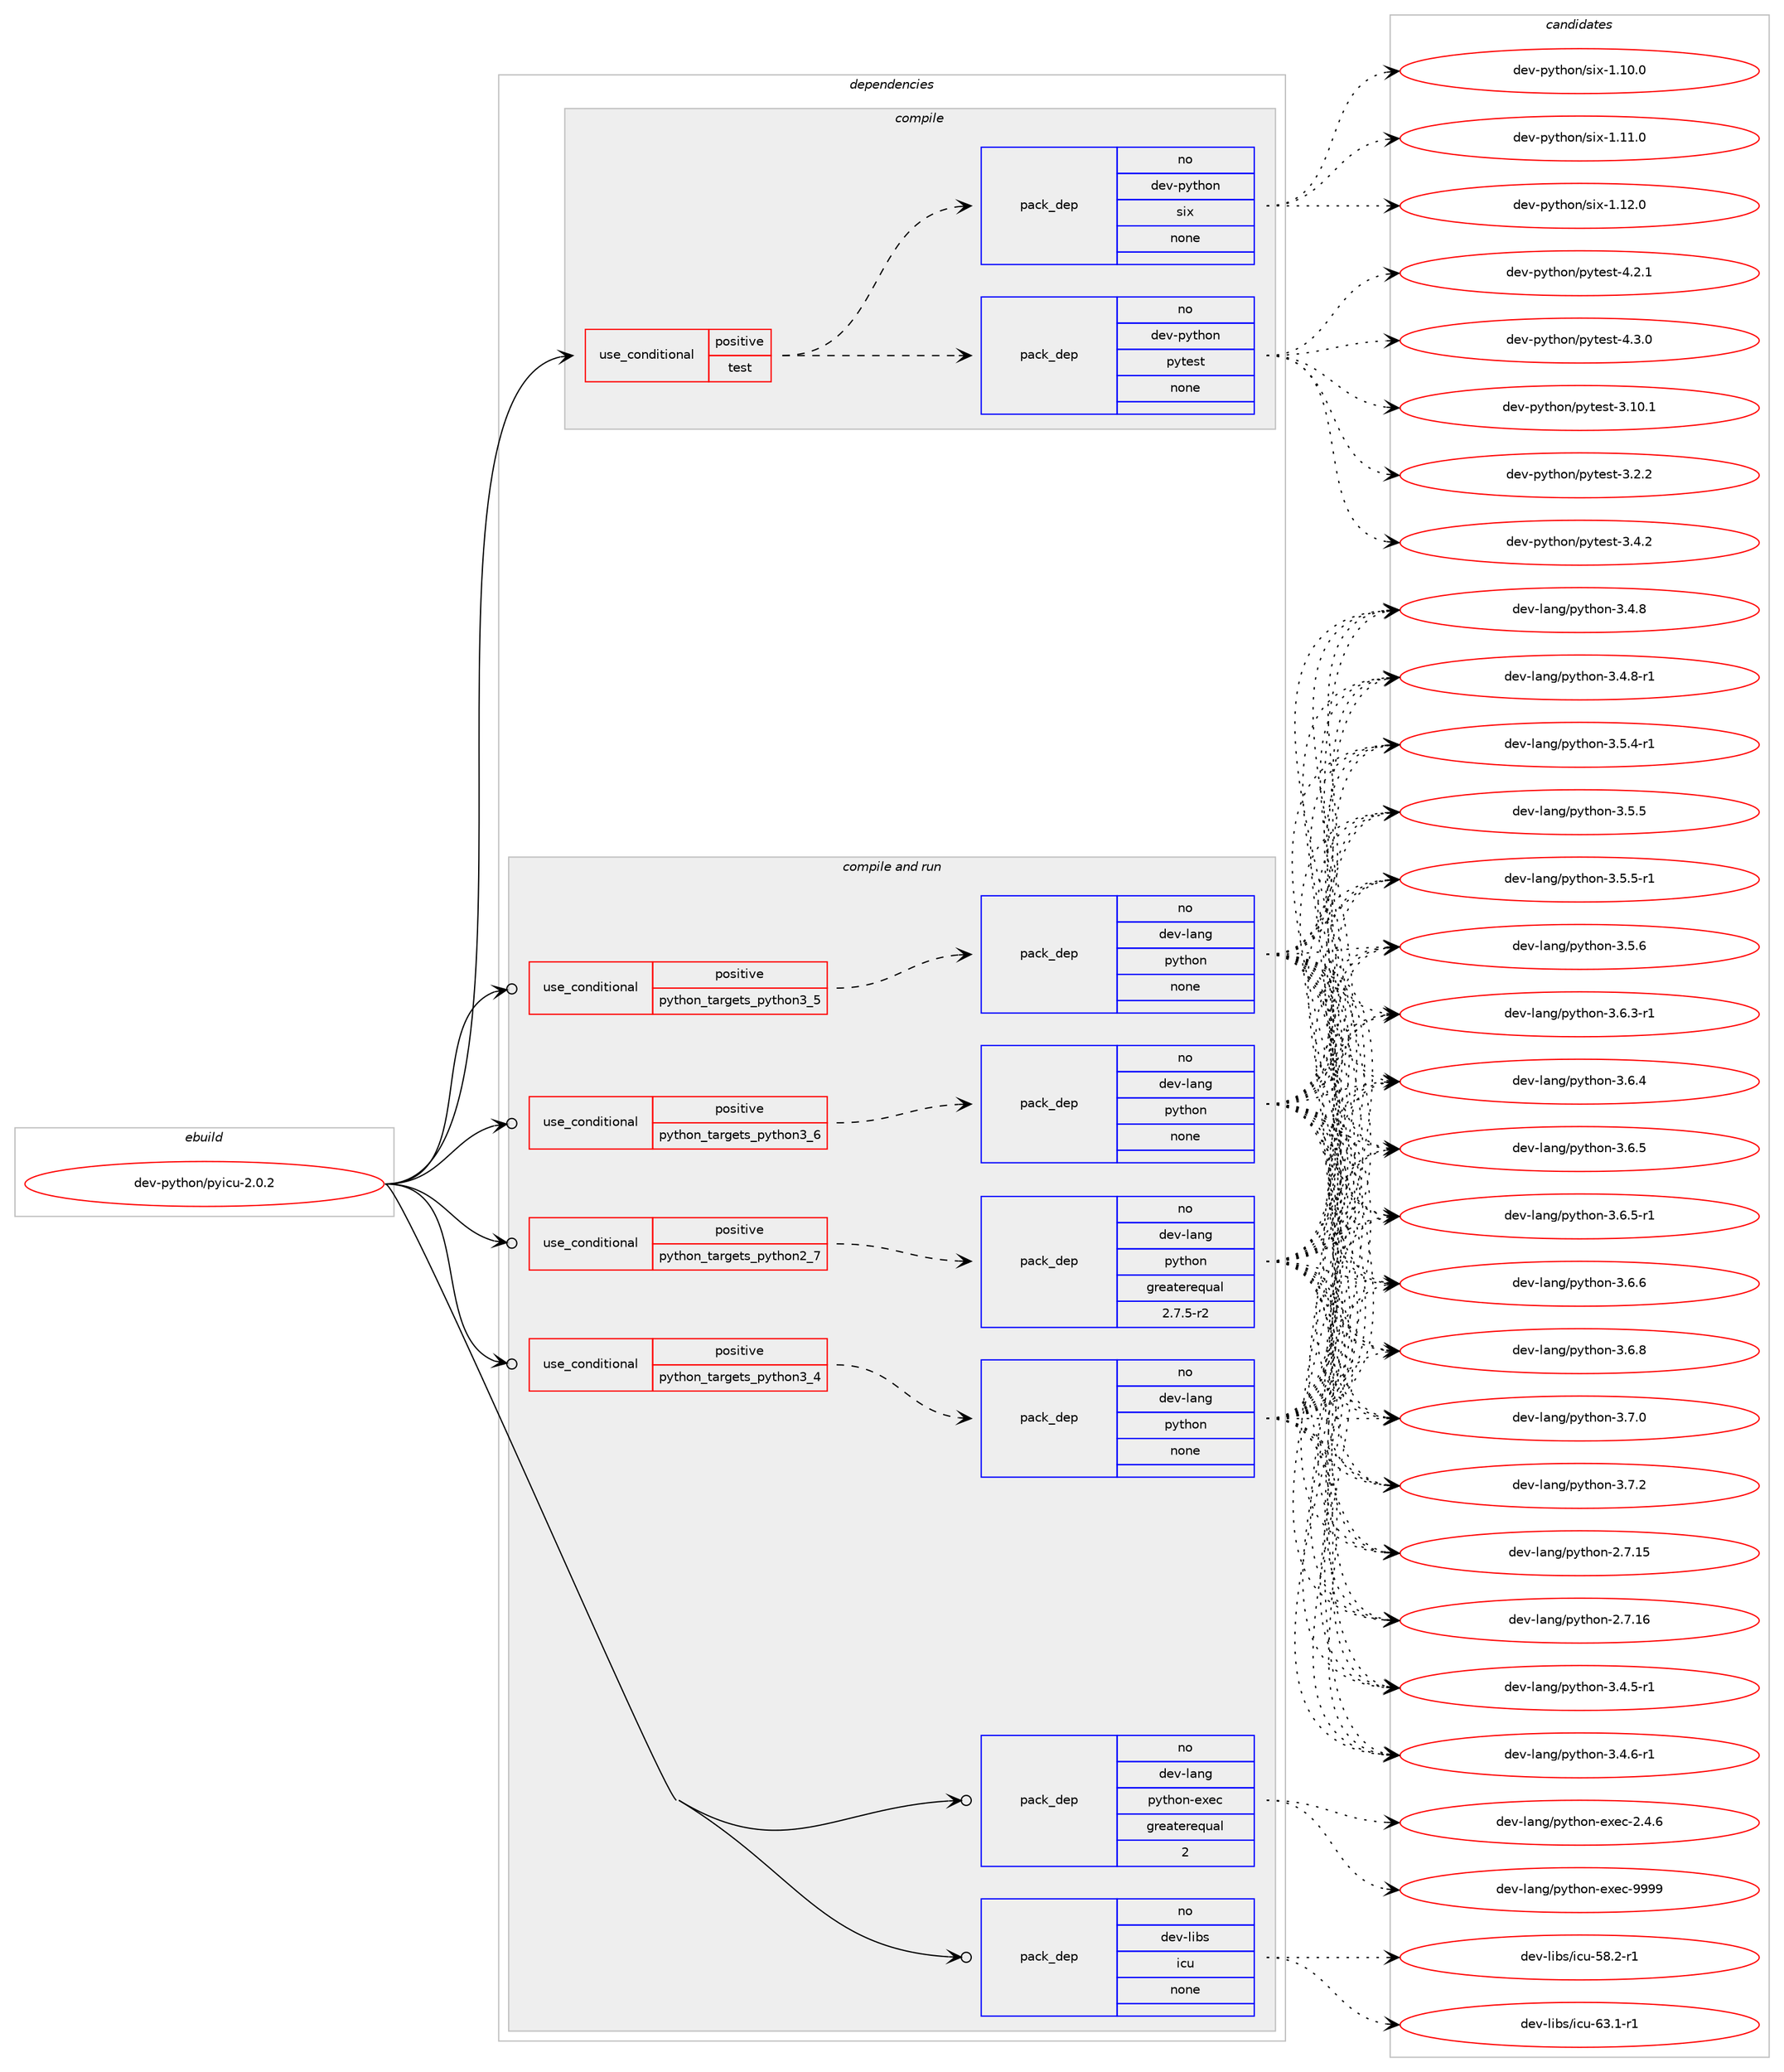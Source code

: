 digraph prolog {

# *************
# Graph options
# *************

newrank=true;
concentrate=true;
compound=true;
graph [rankdir=LR,fontname=Helvetica,fontsize=10,ranksep=1.5];#, ranksep=2.5, nodesep=0.2];
edge  [arrowhead=vee];
node  [fontname=Helvetica,fontsize=10];

# **********
# The ebuild
# **********

subgraph cluster_leftcol {
color=gray;
rank=same;
label=<<i>ebuild</i>>;
id [label="dev-python/pyicu-2.0.2", color=red, width=4, href="../dev-python/pyicu-2.0.2.svg"];
}

# ****************
# The dependencies
# ****************

subgraph cluster_midcol {
color=gray;
label=<<i>dependencies</i>>;
subgraph cluster_compile {
fillcolor="#eeeeee";
style=filled;
label=<<i>compile</i>>;
subgraph cond381020 {
dependency1429954 [label=<<TABLE BORDER="0" CELLBORDER="1" CELLSPACING="0" CELLPADDING="4"><TR><TD ROWSPAN="3" CELLPADDING="10">use_conditional</TD></TR><TR><TD>positive</TD></TR><TR><TD>test</TD></TR></TABLE>>, shape=none, color=red];
subgraph pack1025614 {
dependency1429955 [label=<<TABLE BORDER="0" CELLBORDER="1" CELLSPACING="0" CELLPADDING="4" WIDTH="220"><TR><TD ROWSPAN="6" CELLPADDING="30">pack_dep</TD></TR><TR><TD WIDTH="110">no</TD></TR><TR><TD>dev-python</TD></TR><TR><TD>pytest</TD></TR><TR><TD>none</TD></TR><TR><TD></TD></TR></TABLE>>, shape=none, color=blue];
}
dependency1429954:e -> dependency1429955:w [weight=20,style="dashed",arrowhead="vee"];
subgraph pack1025615 {
dependency1429956 [label=<<TABLE BORDER="0" CELLBORDER="1" CELLSPACING="0" CELLPADDING="4" WIDTH="220"><TR><TD ROWSPAN="6" CELLPADDING="30">pack_dep</TD></TR><TR><TD WIDTH="110">no</TD></TR><TR><TD>dev-python</TD></TR><TR><TD>six</TD></TR><TR><TD>none</TD></TR><TR><TD></TD></TR></TABLE>>, shape=none, color=blue];
}
dependency1429954:e -> dependency1429956:w [weight=20,style="dashed",arrowhead="vee"];
}
id:e -> dependency1429954:w [weight=20,style="solid",arrowhead="vee"];
}
subgraph cluster_compileandrun {
fillcolor="#eeeeee";
style=filled;
label=<<i>compile and run</i>>;
subgraph cond381021 {
dependency1429957 [label=<<TABLE BORDER="0" CELLBORDER="1" CELLSPACING="0" CELLPADDING="4"><TR><TD ROWSPAN="3" CELLPADDING="10">use_conditional</TD></TR><TR><TD>positive</TD></TR><TR><TD>python_targets_python2_7</TD></TR></TABLE>>, shape=none, color=red];
subgraph pack1025616 {
dependency1429958 [label=<<TABLE BORDER="0" CELLBORDER="1" CELLSPACING="0" CELLPADDING="4" WIDTH="220"><TR><TD ROWSPAN="6" CELLPADDING="30">pack_dep</TD></TR><TR><TD WIDTH="110">no</TD></TR><TR><TD>dev-lang</TD></TR><TR><TD>python</TD></TR><TR><TD>greaterequal</TD></TR><TR><TD>2.7.5-r2</TD></TR></TABLE>>, shape=none, color=blue];
}
dependency1429957:e -> dependency1429958:w [weight=20,style="dashed",arrowhead="vee"];
}
id:e -> dependency1429957:w [weight=20,style="solid",arrowhead="odotvee"];
subgraph cond381022 {
dependency1429959 [label=<<TABLE BORDER="0" CELLBORDER="1" CELLSPACING="0" CELLPADDING="4"><TR><TD ROWSPAN="3" CELLPADDING="10">use_conditional</TD></TR><TR><TD>positive</TD></TR><TR><TD>python_targets_python3_4</TD></TR></TABLE>>, shape=none, color=red];
subgraph pack1025617 {
dependency1429960 [label=<<TABLE BORDER="0" CELLBORDER="1" CELLSPACING="0" CELLPADDING="4" WIDTH="220"><TR><TD ROWSPAN="6" CELLPADDING="30">pack_dep</TD></TR><TR><TD WIDTH="110">no</TD></TR><TR><TD>dev-lang</TD></TR><TR><TD>python</TD></TR><TR><TD>none</TD></TR><TR><TD></TD></TR></TABLE>>, shape=none, color=blue];
}
dependency1429959:e -> dependency1429960:w [weight=20,style="dashed",arrowhead="vee"];
}
id:e -> dependency1429959:w [weight=20,style="solid",arrowhead="odotvee"];
subgraph cond381023 {
dependency1429961 [label=<<TABLE BORDER="0" CELLBORDER="1" CELLSPACING="0" CELLPADDING="4"><TR><TD ROWSPAN="3" CELLPADDING="10">use_conditional</TD></TR><TR><TD>positive</TD></TR><TR><TD>python_targets_python3_5</TD></TR></TABLE>>, shape=none, color=red];
subgraph pack1025618 {
dependency1429962 [label=<<TABLE BORDER="0" CELLBORDER="1" CELLSPACING="0" CELLPADDING="4" WIDTH="220"><TR><TD ROWSPAN="6" CELLPADDING="30">pack_dep</TD></TR><TR><TD WIDTH="110">no</TD></TR><TR><TD>dev-lang</TD></TR><TR><TD>python</TD></TR><TR><TD>none</TD></TR><TR><TD></TD></TR></TABLE>>, shape=none, color=blue];
}
dependency1429961:e -> dependency1429962:w [weight=20,style="dashed",arrowhead="vee"];
}
id:e -> dependency1429961:w [weight=20,style="solid",arrowhead="odotvee"];
subgraph cond381024 {
dependency1429963 [label=<<TABLE BORDER="0" CELLBORDER="1" CELLSPACING="0" CELLPADDING="4"><TR><TD ROWSPAN="3" CELLPADDING="10">use_conditional</TD></TR><TR><TD>positive</TD></TR><TR><TD>python_targets_python3_6</TD></TR></TABLE>>, shape=none, color=red];
subgraph pack1025619 {
dependency1429964 [label=<<TABLE BORDER="0" CELLBORDER="1" CELLSPACING="0" CELLPADDING="4" WIDTH="220"><TR><TD ROWSPAN="6" CELLPADDING="30">pack_dep</TD></TR><TR><TD WIDTH="110">no</TD></TR><TR><TD>dev-lang</TD></TR><TR><TD>python</TD></TR><TR><TD>none</TD></TR><TR><TD></TD></TR></TABLE>>, shape=none, color=blue];
}
dependency1429963:e -> dependency1429964:w [weight=20,style="dashed",arrowhead="vee"];
}
id:e -> dependency1429963:w [weight=20,style="solid",arrowhead="odotvee"];
subgraph pack1025620 {
dependency1429965 [label=<<TABLE BORDER="0" CELLBORDER="1" CELLSPACING="0" CELLPADDING="4" WIDTH="220"><TR><TD ROWSPAN="6" CELLPADDING="30">pack_dep</TD></TR><TR><TD WIDTH="110">no</TD></TR><TR><TD>dev-lang</TD></TR><TR><TD>python-exec</TD></TR><TR><TD>greaterequal</TD></TR><TR><TD>2</TD></TR></TABLE>>, shape=none, color=blue];
}
id:e -> dependency1429965:w [weight=20,style="solid",arrowhead="odotvee"];
subgraph pack1025621 {
dependency1429966 [label=<<TABLE BORDER="0" CELLBORDER="1" CELLSPACING="0" CELLPADDING="4" WIDTH="220"><TR><TD ROWSPAN="6" CELLPADDING="30">pack_dep</TD></TR><TR><TD WIDTH="110">no</TD></TR><TR><TD>dev-libs</TD></TR><TR><TD>icu</TD></TR><TR><TD>none</TD></TR><TR><TD></TD></TR></TABLE>>, shape=none, color=blue];
}
id:e -> dependency1429966:w [weight=20,style="solid",arrowhead="odotvee"];
}
subgraph cluster_run {
fillcolor="#eeeeee";
style=filled;
label=<<i>run</i>>;
}
}

# **************
# The candidates
# **************

subgraph cluster_choices {
rank=same;
color=gray;
label=<<i>candidates</i>>;

subgraph choice1025614 {
color=black;
nodesep=1;
choice100101118451121211161041111104711212111610111511645514649484649 [label="dev-python/pytest-3.10.1", color=red, width=4,href="../dev-python/pytest-3.10.1.svg"];
choice1001011184511212111610411111047112121116101115116455146504650 [label="dev-python/pytest-3.2.2", color=red, width=4,href="../dev-python/pytest-3.2.2.svg"];
choice1001011184511212111610411111047112121116101115116455146524650 [label="dev-python/pytest-3.4.2", color=red, width=4,href="../dev-python/pytest-3.4.2.svg"];
choice1001011184511212111610411111047112121116101115116455246504649 [label="dev-python/pytest-4.2.1", color=red, width=4,href="../dev-python/pytest-4.2.1.svg"];
choice1001011184511212111610411111047112121116101115116455246514648 [label="dev-python/pytest-4.3.0", color=red, width=4,href="../dev-python/pytest-4.3.0.svg"];
dependency1429955:e -> choice100101118451121211161041111104711212111610111511645514649484649:w [style=dotted,weight="100"];
dependency1429955:e -> choice1001011184511212111610411111047112121116101115116455146504650:w [style=dotted,weight="100"];
dependency1429955:e -> choice1001011184511212111610411111047112121116101115116455146524650:w [style=dotted,weight="100"];
dependency1429955:e -> choice1001011184511212111610411111047112121116101115116455246504649:w [style=dotted,weight="100"];
dependency1429955:e -> choice1001011184511212111610411111047112121116101115116455246514648:w [style=dotted,weight="100"];
}
subgraph choice1025615 {
color=black;
nodesep=1;
choice100101118451121211161041111104711510512045494649484648 [label="dev-python/six-1.10.0", color=red, width=4,href="../dev-python/six-1.10.0.svg"];
choice100101118451121211161041111104711510512045494649494648 [label="dev-python/six-1.11.0", color=red, width=4,href="../dev-python/six-1.11.0.svg"];
choice100101118451121211161041111104711510512045494649504648 [label="dev-python/six-1.12.0", color=red, width=4,href="../dev-python/six-1.12.0.svg"];
dependency1429956:e -> choice100101118451121211161041111104711510512045494649484648:w [style=dotted,weight="100"];
dependency1429956:e -> choice100101118451121211161041111104711510512045494649494648:w [style=dotted,weight="100"];
dependency1429956:e -> choice100101118451121211161041111104711510512045494649504648:w [style=dotted,weight="100"];
}
subgraph choice1025616 {
color=black;
nodesep=1;
choice10010111845108971101034711212111610411111045504655464953 [label="dev-lang/python-2.7.15", color=red, width=4,href="../dev-lang/python-2.7.15.svg"];
choice10010111845108971101034711212111610411111045504655464954 [label="dev-lang/python-2.7.16", color=red, width=4,href="../dev-lang/python-2.7.16.svg"];
choice1001011184510897110103471121211161041111104551465246534511449 [label="dev-lang/python-3.4.5-r1", color=red, width=4,href="../dev-lang/python-3.4.5-r1.svg"];
choice1001011184510897110103471121211161041111104551465246544511449 [label="dev-lang/python-3.4.6-r1", color=red, width=4,href="../dev-lang/python-3.4.6-r1.svg"];
choice100101118451089711010347112121116104111110455146524656 [label="dev-lang/python-3.4.8", color=red, width=4,href="../dev-lang/python-3.4.8.svg"];
choice1001011184510897110103471121211161041111104551465246564511449 [label="dev-lang/python-3.4.8-r1", color=red, width=4,href="../dev-lang/python-3.4.8-r1.svg"];
choice1001011184510897110103471121211161041111104551465346524511449 [label="dev-lang/python-3.5.4-r1", color=red, width=4,href="../dev-lang/python-3.5.4-r1.svg"];
choice100101118451089711010347112121116104111110455146534653 [label="dev-lang/python-3.5.5", color=red, width=4,href="../dev-lang/python-3.5.5.svg"];
choice1001011184510897110103471121211161041111104551465346534511449 [label="dev-lang/python-3.5.5-r1", color=red, width=4,href="../dev-lang/python-3.5.5-r1.svg"];
choice100101118451089711010347112121116104111110455146534654 [label="dev-lang/python-3.5.6", color=red, width=4,href="../dev-lang/python-3.5.6.svg"];
choice1001011184510897110103471121211161041111104551465446514511449 [label="dev-lang/python-3.6.3-r1", color=red, width=4,href="../dev-lang/python-3.6.3-r1.svg"];
choice100101118451089711010347112121116104111110455146544652 [label="dev-lang/python-3.6.4", color=red, width=4,href="../dev-lang/python-3.6.4.svg"];
choice100101118451089711010347112121116104111110455146544653 [label="dev-lang/python-3.6.5", color=red, width=4,href="../dev-lang/python-3.6.5.svg"];
choice1001011184510897110103471121211161041111104551465446534511449 [label="dev-lang/python-3.6.5-r1", color=red, width=4,href="../dev-lang/python-3.6.5-r1.svg"];
choice100101118451089711010347112121116104111110455146544654 [label="dev-lang/python-3.6.6", color=red, width=4,href="../dev-lang/python-3.6.6.svg"];
choice100101118451089711010347112121116104111110455146544656 [label="dev-lang/python-3.6.8", color=red, width=4,href="../dev-lang/python-3.6.8.svg"];
choice100101118451089711010347112121116104111110455146554648 [label="dev-lang/python-3.7.0", color=red, width=4,href="../dev-lang/python-3.7.0.svg"];
choice100101118451089711010347112121116104111110455146554650 [label="dev-lang/python-3.7.2", color=red, width=4,href="../dev-lang/python-3.7.2.svg"];
dependency1429958:e -> choice10010111845108971101034711212111610411111045504655464953:w [style=dotted,weight="100"];
dependency1429958:e -> choice10010111845108971101034711212111610411111045504655464954:w [style=dotted,weight="100"];
dependency1429958:e -> choice1001011184510897110103471121211161041111104551465246534511449:w [style=dotted,weight="100"];
dependency1429958:e -> choice1001011184510897110103471121211161041111104551465246544511449:w [style=dotted,weight="100"];
dependency1429958:e -> choice100101118451089711010347112121116104111110455146524656:w [style=dotted,weight="100"];
dependency1429958:e -> choice1001011184510897110103471121211161041111104551465246564511449:w [style=dotted,weight="100"];
dependency1429958:e -> choice1001011184510897110103471121211161041111104551465346524511449:w [style=dotted,weight="100"];
dependency1429958:e -> choice100101118451089711010347112121116104111110455146534653:w [style=dotted,weight="100"];
dependency1429958:e -> choice1001011184510897110103471121211161041111104551465346534511449:w [style=dotted,weight="100"];
dependency1429958:e -> choice100101118451089711010347112121116104111110455146534654:w [style=dotted,weight="100"];
dependency1429958:e -> choice1001011184510897110103471121211161041111104551465446514511449:w [style=dotted,weight="100"];
dependency1429958:e -> choice100101118451089711010347112121116104111110455146544652:w [style=dotted,weight="100"];
dependency1429958:e -> choice100101118451089711010347112121116104111110455146544653:w [style=dotted,weight="100"];
dependency1429958:e -> choice1001011184510897110103471121211161041111104551465446534511449:w [style=dotted,weight="100"];
dependency1429958:e -> choice100101118451089711010347112121116104111110455146544654:w [style=dotted,weight="100"];
dependency1429958:e -> choice100101118451089711010347112121116104111110455146544656:w [style=dotted,weight="100"];
dependency1429958:e -> choice100101118451089711010347112121116104111110455146554648:w [style=dotted,weight="100"];
dependency1429958:e -> choice100101118451089711010347112121116104111110455146554650:w [style=dotted,weight="100"];
}
subgraph choice1025617 {
color=black;
nodesep=1;
choice10010111845108971101034711212111610411111045504655464953 [label="dev-lang/python-2.7.15", color=red, width=4,href="../dev-lang/python-2.7.15.svg"];
choice10010111845108971101034711212111610411111045504655464954 [label="dev-lang/python-2.7.16", color=red, width=4,href="../dev-lang/python-2.7.16.svg"];
choice1001011184510897110103471121211161041111104551465246534511449 [label="dev-lang/python-3.4.5-r1", color=red, width=4,href="../dev-lang/python-3.4.5-r1.svg"];
choice1001011184510897110103471121211161041111104551465246544511449 [label="dev-lang/python-3.4.6-r1", color=red, width=4,href="../dev-lang/python-3.4.6-r1.svg"];
choice100101118451089711010347112121116104111110455146524656 [label="dev-lang/python-3.4.8", color=red, width=4,href="../dev-lang/python-3.4.8.svg"];
choice1001011184510897110103471121211161041111104551465246564511449 [label="dev-lang/python-3.4.8-r1", color=red, width=4,href="../dev-lang/python-3.4.8-r1.svg"];
choice1001011184510897110103471121211161041111104551465346524511449 [label="dev-lang/python-3.5.4-r1", color=red, width=4,href="../dev-lang/python-3.5.4-r1.svg"];
choice100101118451089711010347112121116104111110455146534653 [label="dev-lang/python-3.5.5", color=red, width=4,href="../dev-lang/python-3.5.5.svg"];
choice1001011184510897110103471121211161041111104551465346534511449 [label="dev-lang/python-3.5.5-r1", color=red, width=4,href="../dev-lang/python-3.5.5-r1.svg"];
choice100101118451089711010347112121116104111110455146534654 [label="dev-lang/python-3.5.6", color=red, width=4,href="../dev-lang/python-3.5.6.svg"];
choice1001011184510897110103471121211161041111104551465446514511449 [label="dev-lang/python-3.6.3-r1", color=red, width=4,href="../dev-lang/python-3.6.3-r1.svg"];
choice100101118451089711010347112121116104111110455146544652 [label="dev-lang/python-3.6.4", color=red, width=4,href="../dev-lang/python-3.6.4.svg"];
choice100101118451089711010347112121116104111110455146544653 [label="dev-lang/python-3.6.5", color=red, width=4,href="../dev-lang/python-3.6.5.svg"];
choice1001011184510897110103471121211161041111104551465446534511449 [label="dev-lang/python-3.6.5-r1", color=red, width=4,href="../dev-lang/python-3.6.5-r1.svg"];
choice100101118451089711010347112121116104111110455146544654 [label="dev-lang/python-3.6.6", color=red, width=4,href="../dev-lang/python-3.6.6.svg"];
choice100101118451089711010347112121116104111110455146544656 [label="dev-lang/python-3.6.8", color=red, width=4,href="../dev-lang/python-3.6.8.svg"];
choice100101118451089711010347112121116104111110455146554648 [label="dev-lang/python-3.7.0", color=red, width=4,href="../dev-lang/python-3.7.0.svg"];
choice100101118451089711010347112121116104111110455146554650 [label="dev-lang/python-3.7.2", color=red, width=4,href="../dev-lang/python-3.7.2.svg"];
dependency1429960:e -> choice10010111845108971101034711212111610411111045504655464953:w [style=dotted,weight="100"];
dependency1429960:e -> choice10010111845108971101034711212111610411111045504655464954:w [style=dotted,weight="100"];
dependency1429960:e -> choice1001011184510897110103471121211161041111104551465246534511449:w [style=dotted,weight="100"];
dependency1429960:e -> choice1001011184510897110103471121211161041111104551465246544511449:w [style=dotted,weight="100"];
dependency1429960:e -> choice100101118451089711010347112121116104111110455146524656:w [style=dotted,weight="100"];
dependency1429960:e -> choice1001011184510897110103471121211161041111104551465246564511449:w [style=dotted,weight="100"];
dependency1429960:e -> choice1001011184510897110103471121211161041111104551465346524511449:w [style=dotted,weight="100"];
dependency1429960:e -> choice100101118451089711010347112121116104111110455146534653:w [style=dotted,weight="100"];
dependency1429960:e -> choice1001011184510897110103471121211161041111104551465346534511449:w [style=dotted,weight="100"];
dependency1429960:e -> choice100101118451089711010347112121116104111110455146534654:w [style=dotted,weight="100"];
dependency1429960:e -> choice1001011184510897110103471121211161041111104551465446514511449:w [style=dotted,weight="100"];
dependency1429960:e -> choice100101118451089711010347112121116104111110455146544652:w [style=dotted,weight="100"];
dependency1429960:e -> choice100101118451089711010347112121116104111110455146544653:w [style=dotted,weight="100"];
dependency1429960:e -> choice1001011184510897110103471121211161041111104551465446534511449:w [style=dotted,weight="100"];
dependency1429960:e -> choice100101118451089711010347112121116104111110455146544654:w [style=dotted,weight="100"];
dependency1429960:e -> choice100101118451089711010347112121116104111110455146544656:w [style=dotted,weight="100"];
dependency1429960:e -> choice100101118451089711010347112121116104111110455146554648:w [style=dotted,weight="100"];
dependency1429960:e -> choice100101118451089711010347112121116104111110455146554650:w [style=dotted,weight="100"];
}
subgraph choice1025618 {
color=black;
nodesep=1;
choice10010111845108971101034711212111610411111045504655464953 [label="dev-lang/python-2.7.15", color=red, width=4,href="../dev-lang/python-2.7.15.svg"];
choice10010111845108971101034711212111610411111045504655464954 [label="dev-lang/python-2.7.16", color=red, width=4,href="../dev-lang/python-2.7.16.svg"];
choice1001011184510897110103471121211161041111104551465246534511449 [label="dev-lang/python-3.4.5-r1", color=red, width=4,href="../dev-lang/python-3.4.5-r1.svg"];
choice1001011184510897110103471121211161041111104551465246544511449 [label="dev-lang/python-3.4.6-r1", color=red, width=4,href="../dev-lang/python-3.4.6-r1.svg"];
choice100101118451089711010347112121116104111110455146524656 [label="dev-lang/python-3.4.8", color=red, width=4,href="../dev-lang/python-3.4.8.svg"];
choice1001011184510897110103471121211161041111104551465246564511449 [label="dev-lang/python-3.4.8-r1", color=red, width=4,href="../dev-lang/python-3.4.8-r1.svg"];
choice1001011184510897110103471121211161041111104551465346524511449 [label="dev-lang/python-3.5.4-r1", color=red, width=4,href="../dev-lang/python-3.5.4-r1.svg"];
choice100101118451089711010347112121116104111110455146534653 [label="dev-lang/python-3.5.5", color=red, width=4,href="../dev-lang/python-3.5.5.svg"];
choice1001011184510897110103471121211161041111104551465346534511449 [label="dev-lang/python-3.5.5-r1", color=red, width=4,href="../dev-lang/python-3.5.5-r1.svg"];
choice100101118451089711010347112121116104111110455146534654 [label="dev-lang/python-3.5.6", color=red, width=4,href="../dev-lang/python-3.5.6.svg"];
choice1001011184510897110103471121211161041111104551465446514511449 [label="dev-lang/python-3.6.3-r1", color=red, width=4,href="../dev-lang/python-3.6.3-r1.svg"];
choice100101118451089711010347112121116104111110455146544652 [label="dev-lang/python-3.6.4", color=red, width=4,href="../dev-lang/python-3.6.4.svg"];
choice100101118451089711010347112121116104111110455146544653 [label="dev-lang/python-3.6.5", color=red, width=4,href="../dev-lang/python-3.6.5.svg"];
choice1001011184510897110103471121211161041111104551465446534511449 [label="dev-lang/python-3.6.5-r1", color=red, width=4,href="../dev-lang/python-3.6.5-r1.svg"];
choice100101118451089711010347112121116104111110455146544654 [label="dev-lang/python-3.6.6", color=red, width=4,href="../dev-lang/python-3.6.6.svg"];
choice100101118451089711010347112121116104111110455146544656 [label="dev-lang/python-3.6.8", color=red, width=4,href="../dev-lang/python-3.6.8.svg"];
choice100101118451089711010347112121116104111110455146554648 [label="dev-lang/python-3.7.0", color=red, width=4,href="../dev-lang/python-3.7.0.svg"];
choice100101118451089711010347112121116104111110455146554650 [label="dev-lang/python-3.7.2", color=red, width=4,href="../dev-lang/python-3.7.2.svg"];
dependency1429962:e -> choice10010111845108971101034711212111610411111045504655464953:w [style=dotted,weight="100"];
dependency1429962:e -> choice10010111845108971101034711212111610411111045504655464954:w [style=dotted,weight="100"];
dependency1429962:e -> choice1001011184510897110103471121211161041111104551465246534511449:w [style=dotted,weight="100"];
dependency1429962:e -> choice1001011184510897110103471121211161041111104551465246544511449:w [style=dotted,weight="100"];
dependency1429962:e -> choice100101118451089711010347112121116104111110455146524656:w [style=dotted,weight="100"];
dependency1429962:e -> choice1001011184510897110103471121211161041111104551465246564511449:w [style=dotted,weight="100"];
dependency1429962:e -> choice1001011184510897110103471121211161041111104551465346524511449:w [style=dotted,weight="100"];
dependency1429962:e -> choice100101118451089711010347112121116104111110455146534653:w [style=dotted,weight="100"];
dependency1429962:e -> choice1001011184510897110103471121211161041111104551465346534511449:w [style=dotted,weight="100"];
dependency1429962:e -> choice100101118451089711010347112121116104111110455146534654:w [style=dotted,weight="100"];
dependency1429962:e -> choice1001011184510897110103471121211161041111104551465446514511449:w [style=dotted,weight="100"];
dependency1429962:e -> choice100101118451089711010347112121116104111110455146544652:w [style=dotted,weight="100"];
dependency1429962:e -> choice100101118451089711010347112121116104111110455146544653:w [style=dotted,weight="100"];
dependency1429962:e -> choice1001011184510897110103471121211161041111104551465446534511449:w [style=dotted,weight="100"];
dependency1429962:e -> choice100101118451089711010347112121116104111110455146544654:w [style=dotted,weight="100"];
dependency1429962:e -> choice100101118451089711010347112121116104111110455146544656:w [style=dotted,weight="100"];
dependency1429962:e -> choice100101118451089711010347112121116104111110455146554648:w [style=dotted,weight="100"];
dependency1429962:e -> choice100101118451089711010347112121116104111110455146554650:w [style=dotted,weight="100"];
}
subgraph choice1025619 {
color=black;
nodesep=1;
choice10010111845108971101034711212111610411111045504655464953 [label="dev-lang/python-2.7.15", color=red, width=4,href="../dev-lang/python-2.7.15.svg"];
choice10010111845108971101034711212111610411111045504655464954 [label="dev-lang/python-2.7.16", color=red, width=4,href="../dev-lang/python-2.7.16.svg"];
choice1001011184510897110103471121211161041111104551465246534511449 [label="dev-lang/python-3.4.5-r1", color=red, width=4,href="../dev-lang/python-3.4.5-r1.svg"];
choice1001011184510897110103471121211161041111104551465246544511449 [label="dev-lang/python-3.4.6-r1", color=red, width=4,href="../dev-lang/python-3.4.6-r1.svg"];
choice100101118451089711010347112121116104111110455146524656 [label="dev-lang/python-3.4.8", color=red, width=4,href="../dev-lang/python-3.4.8.svg"];
choice1001011184510897110103471121211161041111104551465246564511449 [label="dev-lang/python-3.4.8-r1", color=red, width=4,href="../dev-lang/python-3.4.8-r1.svg"];
choice1001011184510897110103471121211161041111104551465346524511449 [label="dev-lang/python-3.5.4-r1", color=red, width=4,href="../dev-lang/python-3.5.4-r1.svg"];
choice100101118451089711010347112121116104111110455146534653 [label="dev-lang/python-3.5.5", color=red, width=4,href="../dev-lang/python-3.5.5.svg"];
choice1001011184510897110103471121211161041111104551465346534511449 [label="dev-lang/python-3.5.5-r1", color=red, width=4,href="../dev-lang/python-3.5.5-r1.svg"];
choice100101118451089711010347112121116104111110455146534654 [label="dev-lang/python-3.5.6", color=red, width=4,href="../dev-lang/python-3.5.6.svg"];
choice1001011184510897110103471121211161041111104551465446514511449 [label="dev-lang/python-3.6.3-r1", color=red, width=4,href="../dev-lang/python-3.6.3-r1.svg"];
choice100101118451089711010347112121116104111110455146544652 [label="dev-lang/python-3.6.4", color=red, width=4,href="../dev-lang/python-3.6.4.svg"];
choice100101118451089711010347112121116104111110455146544653 [label="dev-lang/python-3.6.5", color=red, width=4,href="../dev-lang/python-3.6.5.svg"];
choice1001011184510897110103471121211161041111104551465446534511449 [label="dev-lang/python-3.6.5-r1", color=red, width=4,href="../dev-lang/python-3.6.5-r1.svg"];
choice100101118451089711010347112121116104111110455146544654 [label="dev-lang/python-3.6.6", color=red, width=4,href="../dev-lang/python-3.6.6.svg"];
choice100101118451089711010347112121116104111110455146544656 [label="dev-lang/python-3.6.8", color=red, width=4,href="../dev-lang/python-3.6.8.svg"];
choice100101118451089711010347112121116104111110455146554648 [label="dev-lang/python-3.7.0", color=red, width=4,href="../dev-lang/python-3.7.0.svg"];
choice100101118451089711010347112121116104111110455146554650 [label="dev-lang/python-3.7.2", color=red, width=4,href="../dev-lang/python-3.7.2.svg"];
dependency1429964:e -> choice10010111845108971101034711212111610411111045504655464953:w [style=dotted,weight="100"];
dependency1429964:e -> choice10010111845108971101034711212111610411111045504655464954:w [style=dotted,weight="100"];
dependency1429964:e -> choice1001011184510897110103471121211161041111104551465246534511449:w [style=dotted,weight="100"];
dependency1429964:e -> choice1001011184510897110103471121211161041111104551465246544511449:w [style=dotted,weight="100"];
dependency1429964:e -> choice100101118451089711010347112121116104111110455146524656:w [style=dotted,weight="100"];
dependency1429964:e -> choice1001011184510897110103471121211161041111104551465246564511449:w [style=dotted,weight="100"];
dependency1429964:e -> choice1001011184510897110103471121211161041111104551465346524511449:w [style=dotted,weight="100"];
dependency1429964:e -> choice100101118451089711010347112121116104111110455146534653:w [style=dotted,weight="100"];
dependency1429964:e -> choice1001011184510897110103471121211161041111104551465346534511449:w [style=dotted,weight="100"];
dependency1429964:e -> choice100101118451089711010347112121116104111110455146534654:w [style=dotted,weight="100"];
dependency1429964:e -> choice1001011184510897110103471121211161041111104551465446514511449:w [style=dotted,weight="100"];
dependency1429964:e -> choice100101118451089711010347112121116104111110455146544652:w [style=dotted,weight="100"];
dependency1429964:e -> choice100101118451089711010347112121116104111110455146544653:w [style=dotted,weight="100"];
dependency1429964:e -> choice1001011184510897110103471121211161041111104551465446534511449:w [style=dotted,weight="100"];
dependency1429964:e -> choice100101118451089711010347112121116104111110455146544654:w [style=dotted,weight="100"];
dependency1429964:e -> choice100101118451089711010347112121116104111110455146544656:w [style=dotted,weight="100"];
dependency1429964:e -> choice100101118451089711010347112121116104111110455146554648:w [style=dotted,weight="100"];
dependency1429964:e -> choice100101118451089711010347112121116104111110455146554650:w [style=dotted,weight="100"];
}
subgraph choice1025620 {
color=black;
nodesep=1;
choice1001011184510897110103471121211161041111104510112010199455046524654 [label="dev-lang/python-exec-2.4.6", color=red, width=4,href="../dev-lang/python-exec-2.4.6.svg"];
choice10010111845108971101034711212111610411111045101120101994557575757 [label="dev-lang/python-exec-9999", color=red, width=4,href="../dev-lang/python-exec-9999.svg"];
dependency1429965:e -> choice1001011184510897110103471121211161041111104510112010199455046524654:w [style=dotted,weight="100"];
dependency1429965:e -> choice10010111845108971101034711212111610411111045101120101994557575757:w [style=dotted,weight="100"];
}
subgraph choice1025621 {
color=black;
nodesep=1;
choice1001011184510810598115471059911745535646504511449 [label="dev-libs/icu-58.2-r1", color=red, width=4,href="../dev-libs/icu-58.2-r1.svg"];
choice1001011184510810598115471059911745545146494511449 [label="dev-libs/icu-63.1-r1", color=red, width=4,href="../dev-libs/icu-63.1-r1.svg"];
dependency1429966:e -> choice1001011184510810598115471059911745535646504511449:w [style=dotted,weight="100"];
dependency1429966:e -> choice1001011184510810598115471059911745545146494511449:w [style=dotted,weight="100"];
}
}

}
